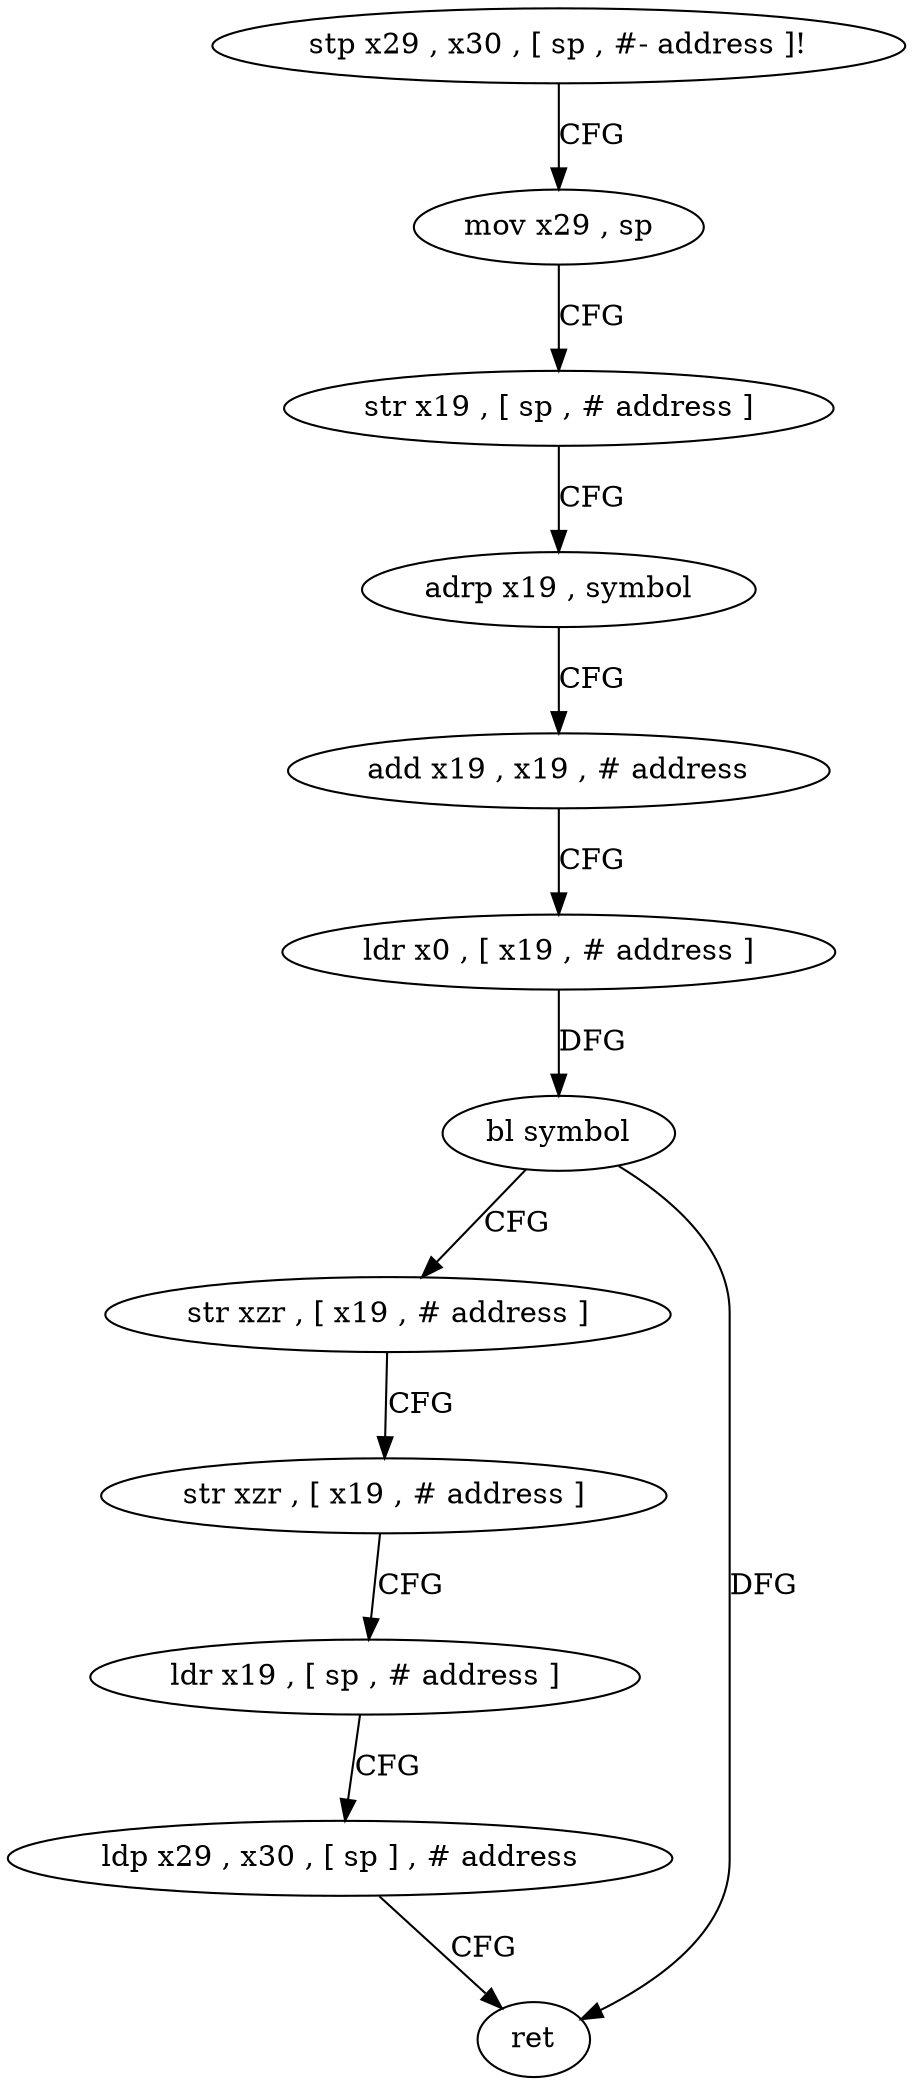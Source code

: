 digraph "func" {
"4216044" [label = "stp x29 , x30 , [ sp , #- address ]!" ]
"4216048" [label = "mov x29 , sp" ]
"4216052" [label = "str x19 , [ sp , # address ]" ]
"4216056" [label = "adrp x19 , symbol" ]
"4216060" [label = "add x19 , x19 , # address" ]
"4216064" [label = "ldr x0 , [ x19 , # address ]" ]
"4216068" [label = "bl symbol" ]
"4216072" [label = "str xzr , [ x19 , # address ]" ]
"4216076" [label = "str xzr , [ x19 , # address ]" ]
"4216080" [label = "ldr x19 , [ sp , # address ]" ]
"4216084" [label = "ldp x29 , x30 , [ sp ] , # address" ]
"4216088" [label = "ret" ]
"4216044" -> "4216048" [ label = "CFG" ]
"4216048" -> "4216052" [ label = "CFG" ]
"4216052" -> "4216056" [ label = "CFG" ]
"4216056" -> "4216060" [ label = "CFG" ]
"4216060" -> "4216064" [ label = "CFG" ]
"4216064" -> "4216068" [ label = "DFG" ]
"4216068" -> "4216072" [ label = "CFG" ]
"4216068" -> "4216088" [ label = "DFG" ]
"4216072" -> "4216076" [ label = "CFG" ]
"4216076" -> "4216080" [ label = "CFG" ]
"4216080" -> "4216084" [ label = "CFG" ]
"4216084" -> "4216088" [ label = "CFG" ]
}
